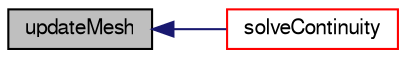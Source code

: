 digraph "updateMesh"
{
  bgcolor="transparent";
  edge [fontname="FreeSans",fontsize="10",labelfontname="FreeSans",labelfontsize="10"];
  node [fontname="FreeSans",fontsize="10",shape=record];
  rankdir="LR";
  Node355 [label="updateMesh",height=0.2,width=0.4,color="black", fillcolor="grey75", style="filled", fontcolor="black"];
  Node355 -> Node356 [dir="back",color="midnightblue",fontsize="10",style="solid",fontname="FreeSans"];
  Node356 [label="solveContinuity",height=0.2,width=0.4,color="red",URL="$a28978.html#a1a4c7f06441e29b9703723dfd2e5976d",tooltip="Solve continuity equation. "];
}
